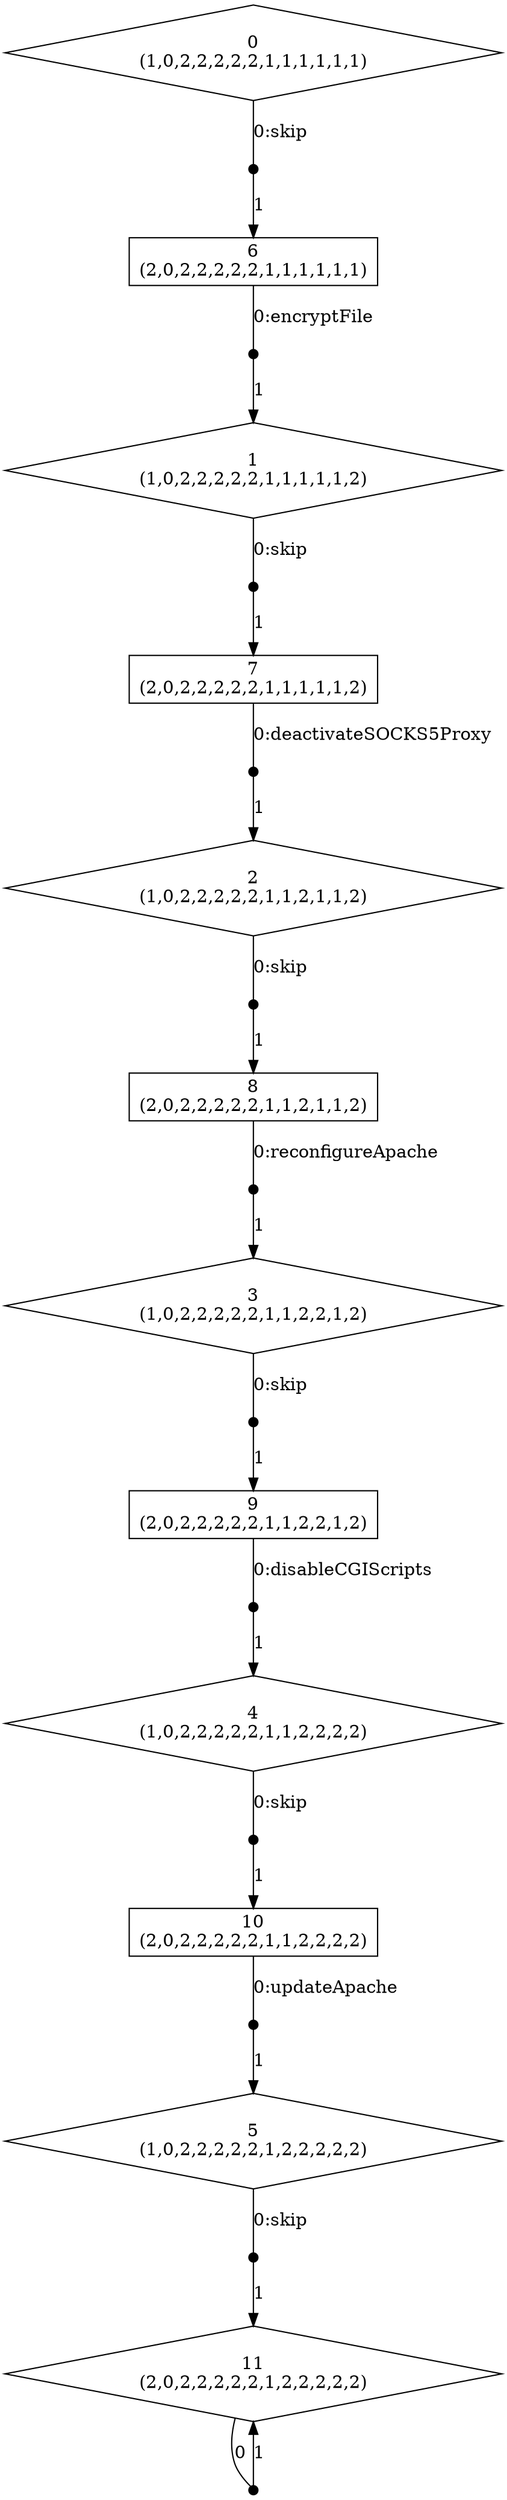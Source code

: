 digraph SMG {
node [label="",shape="box"];
0 [label="0\n(1,0,2,2,2,2,2,1,1,1,1,1,1)",shape="diamond"];
0 -> n0_0  [label="0:skip",arrowhead="none"];
n0_0 [ shape=point,width=0.1,height=0.1,label="" ];
n0_0 -> 6  [label="1"];
1 [label="1\n(1,0,2,2,2,2,2,1,1,1,1,1,2)",shape="diamond"];
1 -> n1_0  [label="0:skip",arrowhead="none"];
n1_0 [ shape=point,width=0.1,height=0.1,label="" ];
n1_0 -> 7  [label="1"];
2 [label="2\n(1,0,2,2,2,2,2,1,1,2,1,1,2)",shape="diamond"];
2 -> n2_0  [label="0:skip",arrowhead="none"];
n2_0 [ shape=point,width=0.1,height=0.1,label="" ];
n2_0 -> 8  [label="1"];
3 [label="3\n(1,0,2,2,2,2,2,1,1,2,2,1,2)",shape="diamond"];
3 -> n3_0  [label="0:skip",arrowhead="none"];
n3_0 [ shape=point,width=0.1,height=0.1,label="" ];
n3_0 -> 9  [label="1"];
4 [label="4\n(1,0,2,2,2,2,2,1,1,2,2,2,2)",shape="diamond"];
4 -> n4_0  [label="0:skip",arrowhead="none"];
n4_0 [ shape=point,width=0.1,height=0.1,label="" ];
n4_0 -> 10  [label="1"];
5 [label="5\n(1,0,2,2,2,2,2,1,2,2,2,2,2)",shape="diamond"];
5 -> n5_0  [label="0:skip",arrowhead="none"];
n5_0 [ shape=point,width=0.1,height=0.1,label="" ];
n5_0 -> 11  [label="1"];
6 [label="6\n(2,0,2,2,2,2,2,1,1,1,1,1,1)"];
6 -> n6_0  [label="0:encryptFile",arrowhead="none"];
n6_0 [ shape=point,width=0.1,height=0.1,label="" ];
n6_0 -> 1  [label="1"];
7 [label="7\n(2,0,2,2,2,2,2,1,1,1,1,1,2)"];
7 -> n7_0  [label="0:deactivateSOCKS5Proxy",arrowhead="none"];
n7_0 [ shape=point,width=0.1,height=0.1,label="" ];
n7_0 -> 2  [label="1"];
8 [label="8\n(2,0,2,2,2,2,2,1,1,2,1,1,2)"];
8 -> n8_0  [label="0:reconfigureApache",arrowhead="none"];
n8_0 [ shape=point,width=0.1,height=0.1,label="" ];
n8_0 -> 3  [label="1"];
9 [label="9\n(2,0,2,2,2,2,2,1,1,2,2,1,2)"];
9 -> n9_0  [label="0:disableCGIScripts",arrowhead="none"];
n9_0 [ shape=point,width=0.1,height=0.1,label="" ];
n9_0 -> 4  [label="1"];
10 [label="10\n(2,0,2,2,2,2,2,1,1,2,2,2,2)"];
10 -> n10_0  [label="0:updateApache",arrowhead="none"];
n10_0 [ shape=point,width=0.1,height=0.1,label="" ];
n10_0 -> 5  [label="1"];
11 [label="11\n(2,0,2,2,2,2,2,1,2,2,2,2,2)",shape="diamond"];
11 -> n11_0  [label="0",arrowhead="none"];
n11_0 [ shape=point,width=0.1,height=0.1,label="" ];
n11_0 -> 11  [label="1"];
}

